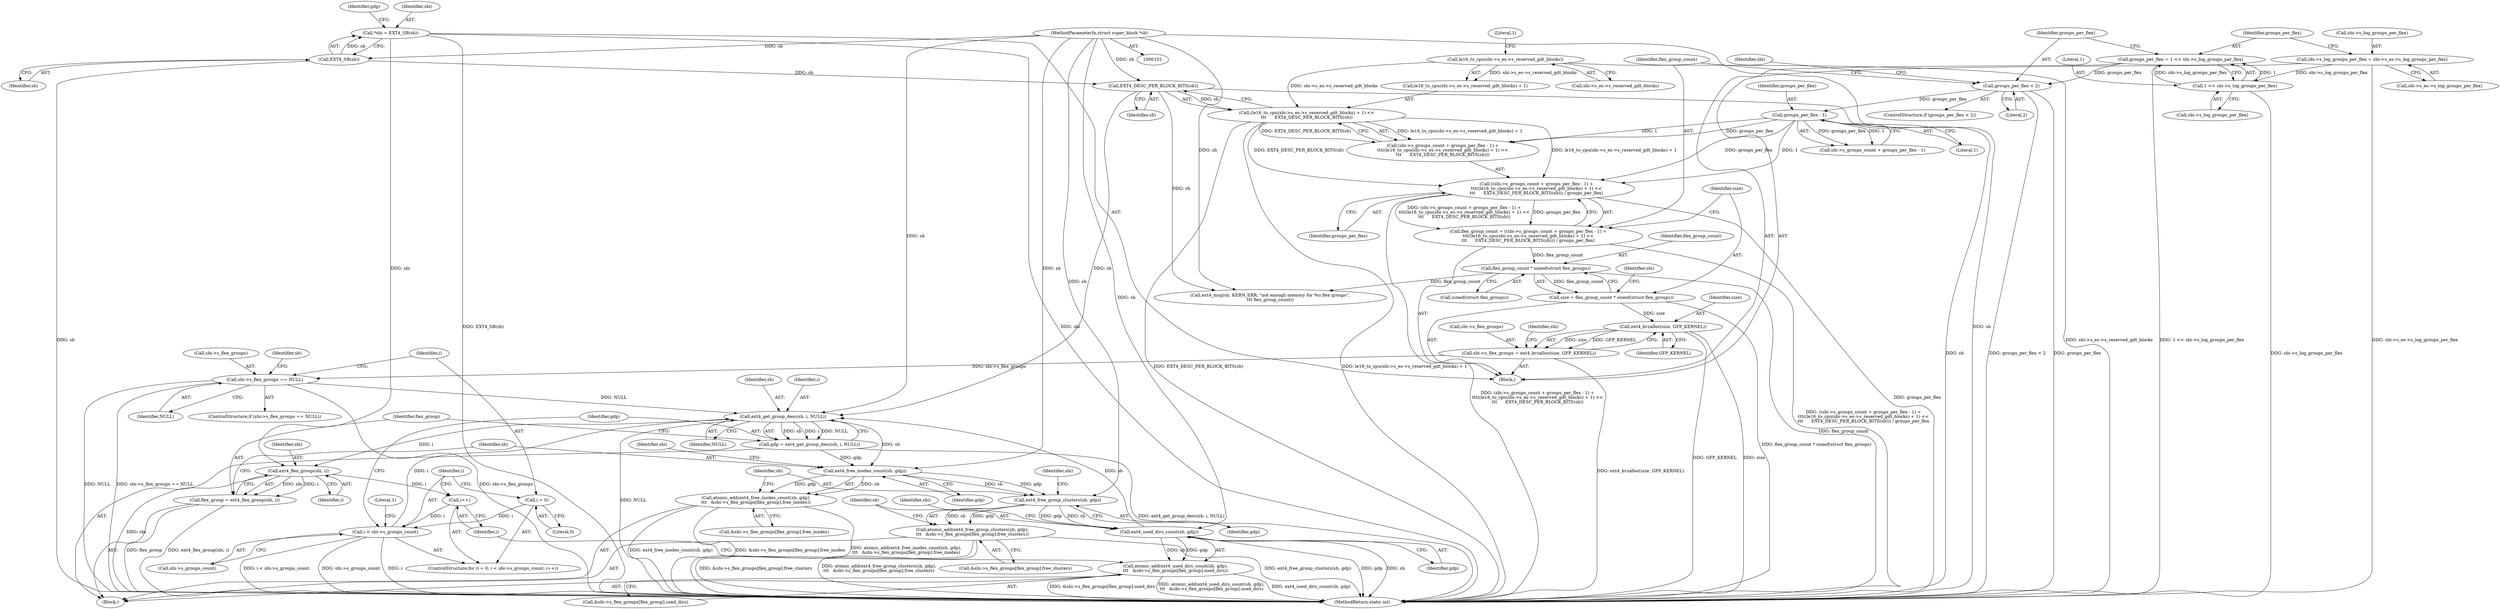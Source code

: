 digraph "1_linux_d50f2ab6f050311dbf7b8f5501b25f0bf64a439b@pointer" {
"1000212" [label="(Call,ext4_get_group_desc(sb, i, NULL))"];
"1000169" [label="(Call,EXT4_DESC_PER_BLOCK_BITS(sb))"];
"1000107" [label="(Call,EXT4_SB(sb))"];
"1000102" [label="(MethodParameterIn,struct super_block *sb)"];
"1000246" [label="(Call,ext4_used_dirs_count(sb, gdp))"];
"1000234" [label="(Call,ext4_free_group_clusters(sb, gdp))"];
"1000222" [label="(Call,ext4_free_inodes_count(sb, gdp))"];
"1000212" [label="(Call,ext4_get_group_desc(sb, i, NULL))"];
"1000202" [label="(Call,i < sbi->s_groups_count)"];
"1000199" [label="(Call,i = 0)"];
"1000207" [label="(Call,i++)"];
"1000218" [label="(Call,ext4_flex_group(sbi, i))"];
"1000105" [label="(Call,*sbi = EXT4_SB(sb))"];
"1000186" [label="(Call,sbi->s_flex_groups == NULL)"];
"1000178" [label="(Call,sbi->s_flex_groups = ext4_kvzalloc(size, GFP_KERNEL))"];
"1000182" [label="(Call,ext4_kvzalloc(size, GFP_KERNEL))"];
"1000172" [label="(Call,size = flex_group_count * sizeof(struct flex_groups))"];
"1000174" [label="(Call,flex_group_count * sizeof(struct flex_groups))"];
"1000149" [label="(Call,flex_group_count = ((sbi->s_groups_count + groups_per_flex - 1) +\n\t\t\t((le16_to_cpu(sbi->s_es->s_reserved_gdt_blocks) + 1) <<\n\t\t\t      EXT4_DESC_PER_BLOCK_BITS(sb))) / groups_per_flex)"];
"1000151" [label="(Call,((sbi->s_groups_count + groups_per_flex - 1) +\n\t\t\t((le16_to_cpu(sbi->s_es->s_reserved_gdt_blocks) + 1) <<\n\t\t\t      EXT4_DESC_PER_BLOCK_BITS(sb))) / groups_per_flex)"];
"1000157" [label="(Call,groups_per_flex - 1)"];
"1000138" [label="(Call,groups_per_flex < 2)"];
"1000130" [label="(Call,groups_per_flex = 1 << sbi->s_log_groups_per_flex)"];
"1000132" [label="(Call,1 << sbi->s_log_groups_per_flex)"];
"1000121" [label="(Call,sbi->s_log_groups_per_flex = sbi->s_es->s_log_groups_per_flex)"];
"1000160" [label="(Call,(le16_to_cpu(sbi->s_es->s_reserved_gdt_blocks) + 1) <<\n\t\t\t      EXT4_DESC_PER_BLOCK_BITS(sb))"];
"1000162" [label="(Call,le16_to_cpu(sbi->s_es->s_reserved_gdt_blocks))"];
"1000210" [label="(Call,gdp = ext4_get_group_desc(sb, i, NULL))"];
"1000221" [label="(Call,atomic_add(ext4_free_inodes_count(sb, gdp),\n\t\t\t   &sbi->s_flex_groups[flex_group].free_inodes))"];
"1000233" [label="(Call,atomic_add(ext4_free_group_clusters(sb, gdp),\n\t\t\t   &sbi->s_flex_groups[flex_group].free_clusters))"];
"1000216" [label="(Call,flex_group = ext4_flex_group(sbi, i))"];
"1000245" [label="(Call,atomic_add(ext4_used_dirs_count(sb, gdp),\n\t\t\t   &sbi->s_flex_groups[flex_group].used_dirs))"];
"1000212" [label="(Call,ext4_get_group_desc(sb, i, NULL))"];
"1000209" [label="(Block,)"];
"1000225" [label="(Call,&sbi->s_flex_groups[flex_group].free_inodes)"];
"1000208" [label="(Identifier,i)"];
"1000139" [label="(Identifier,groups_per_flex)"];
"1000253" [label="(Identifier,sbi)"];
"1000149" [label="(Call,flex_group_count = ((sbi->s_groups_count + groups_per_flex - 1) +\n\t\t\t((le16_to_cpu(sbi->s_es->s_reserved_gdt_blocks) + 1) <<\n\t\t\t      EXT4_DESC_PER_BLOCK_BITS(sb))) / groups_per_flex)"];
"1000152" [label="(Call,(sbi->s_groups_count + groups_per_flex - 1) +\n\t\t\t((le16_to_cpu(sbi->s_es->s_reserved_gdt_blocks) + 1) <<\n\t\t\t      EXT4_DESC_PER_BLOCK_BITS(sb)))"];
"1000235" [label="(Identifier,sb)"];
"1000245" [label="(Call,atomic_add(ext4_used_dirs_count(sb, gdp),\n\t\t\t   &sbi->s_flex_groups[flex_group].used_dirs))"];
"1000160" [label="(Call,(le16_to_cpu(sbi->s_es->s_reserved_gdt_blocks) + 1) <<\n\t\t\t      EXT4_DESC_PER_BLOCK_BITS(sb))"];
"1000162" [label="(Call,le16_to_cpu(sbi->s_es->s_reserved_gdt_blocks))"];
"1000133" [label="(Literal,1)"];
"1000105" [label="(Call,*sbi = EXT4_SB(sb))"];
"1000190" [label="(Identifier,NULL)"];
"1000180" [label="(Identifier,sbi)"];
"1000111" [label="(Identifier,gdp)"];
"1000258" [label="(Literal,1)"];
"1000106" [label="(Identifier,sbi)"];
"1000171" [label="(Identifier,groups_per_flex)"];
"1000172" [label="(Call,size = flex_group_count * sizeof(struct flex_groups))"];
"1000121" [label="(Call,sbi->s_log_groups_per_flex = sbi->s_es->s_log_groups_per_flex)"];
"1000201" [label="(Literal,0)"];
"1000210" [label="(Call,gdp = ext4_get_group_desc(sb, i, NULL))"];
"1000223" [label="(Identifier,sb)"];
"1000246" [label="(Call,ext4_used_dirs_count(sb, gdp))"];
"1000204" [label="(Call,sbi->s_groups_count)"];
"1000178" [label="(Call,sbi->s_flex_groups = ext4_kvzalloc(size, GFP_KERNEL))"];
"1000125" [label="(Call,sbi->s_es->s_log_groups_per_flex)"];
"1000163" [label="(Call,sbi->s_es->s_reserved_gdt_blocks)"];
"1000229" [label="(Identifier,sbi)"];
"1000213" [label="(Identifier,sb)"];
"1000186" [label="(Call,sbi->s_flex_groups == NULL)"];
"1000132" [label="(Call,1 << sbi->s_log_groups_per_flex)"];
"1000193" [label="(Identifier,sb)"];
"1000187" [label="(Call,sbi->s_flex_groups)"];
"1000248" [label="(Identifier,gdp)"];
"1000215" [label="(Identifier,NULL)"];
"1000214" [label="(Identifier,i)"];
"1000199" [label="(Call,i = 0)"];
"1000170" [label="(Identifier,sb)"];
"1000144" [label="(Identifier,sbi)"];
"1000122" [label="(Call,sbi->s_log_groups_per_flex)"];
"1000241" [label="(Identifier,sbi)"];
"1000237" [label="(Call,&sbi->s_flex_groups[flex_group].free_clusters)"];
"1000176" [label="(Call,sizeof(struct flex_groups))"];
"1000103" [label="(Block,)"];
"1000247" [label="(Identifier,sb)"];
"1000134" [label="(Call,sbi->s_log_groups_per_flex)"];
"1000218" [label="(Call,ext4_flex_group(sbi, i))"];
"1000236" [label="(Identifier,gdp)"];
"1000234" [label="(Call,ext4_free_group_clusters(sb, gdp))"];
"1000200" [label="(Identifier,i)"];
"1000211" [label="(Identifier,gdp)"];
"1000159" [label="(Literal,1)"];
"1000185" [label="(ControlStructure,if (sbi->s_flex_groups == NULL))"];
"1000168" [label="(Literal,1)"];
"1000233" [label="(Call,atomic_add(ext4_free_group_clusters(sb, gdp),\n\t\t\t   &sbi->s_flex_groups[flex_group].free_clusters))"];
"1000202" [label="(Call,i < sbi->s_groups_count)"];
"1000203" [label="(Identifier,i)"];
"1000192" [label="(Call,ext4_msg(sb, KERN_ERR, \"not enough memory for %u flex groups\",\n\t\t\t flex_group_count))"];
"1000216" [label="(Call,flex_group = ext4_flex_group(sbi, i))"];
"1000150" [label="(Identifier,flex_group_count)"];
"1000217" [label="(Identifier,flex_group)"];
"1000169" [label="(Call,EXT4_DESC_PER_BLOCK_BITS(sb))"];
"1000198" [label="(ControlStructure,for (i = 0; i < sbi->s_groups_count; i++))"];
"1000173" [label="(Identifier,size)"];
"1000158" [label="(Identifier,groups_per_flex)"];
"1000175" [label="(Identifier,flex_group_count)"];
"1000183" [label="(Identifier,size)"];
"1000140" [label="(Literal,2)"];
"1000157" [label="(Call,groups_per_flex - 1)"];
"1000153" [label="(Call,sbi->s_groups_count + groups_per_flex - 1)"];
"1000224" [label="(Identifier,gdp)"];
"1000221" [label="(Call,atomic_add(ext4_free_inodes_count(sb, gdp),\n\t\t\t   &sbi->s_flex_groups[flex_group].free_inodes))"];
"1000262" [label="(MethodReturn,static int)"];
"1000220" [label="(Identifier,i)"];
"1000249" [label="(Call,&sbi->s_flex_groups[flex_group].used_dirs)"];
"1000108" [label="(Identifier,sb)"];
"1000161" [label="(Call,le16_to_cpu(sbi->s_es->s_reserved_gdt_blocks) + 1)"];
"1000188" [label="(Identifier,sbi)"];
"1000182" [label="(Call,ext4_kvzalloc(size, GFP_KERNEL))"];
"1000137" [label="(ControlStructure,if (groups_per_flex < 2))"];
"1000131" [label="(Identifier,groups_per_flex)"];
"1000130" [label="(Call,groups_per_flex = 1 << sbi->s_log_groups_per_flex)"];
"1000151" [label="(Call,((sbi->s_groups_count + groups_per_flex - 1) +\n\t\t\t((le16_to_cpu(sbi->s_es->s_reserved_gdt_blocks) + 1) <<\n\t\t\t      EXT4_DESC_PER_BLOCK_BITS(sb))) / groups_per_flex)"];
"1000179" [label="(Call,sbi->s_flex_groups)"];
"1000174" [label="(Call,flex_group_count * sizeof(struct flex_groups))"];
"1000107" [label="(Call,EXT4_SB(sb))"];
"1000184" [label="(Identifier,GFP_KERNEL)"];
"1000207" [label="(Call,i++)"];
"1000219" [label="(Identifier,sbi)"];
"1000138" [label="(Call,groups_per_flex < 2)"];
"1000102" [label="(MethodParameterIn,struct super_block *sb)"];
"1000222" [label="(Call,ext4_free_inodes_count(sb, gdp))"];
"1000212" -> "1000210"  [label="AST: "];
"1000212" -> "1000215"  [label="CFG: "];
"1000213" -> "1000212"  [label="AST: "];
"1000214" -> "1000212"  [label="AST: "];
"1000215" -> "1000212"  [label="AST: "];
"1000210" -> "1000212"  [label="CFG: "];
"1000212" -> "1000262"  [label="DDG: NULL"];
"1000212" -> "1000210"  [label="DDG: sb"];
"1000212" -> "1000210"  [label="DDG: i"];
"1000212" -> "1000210"  [label="DDG: NULL"];
"1000169" -> "1000212"  [label="DDG: sb"];
"1000246" -> "1000212"  [label="DDG: sb"];
"1000102" -> "1000212"  [label="DDG: sb"];
"1000202" -> "1000212"  [label="DDG: i"];
"1000186" -> "1000212"  [label="DDG: NULL"];
"1000212" -> "1000218"  [label="DDG: i"];
"1000212" -> "1000222"  [label="DDG: sb"];
"1000169" -> "1000160"  [label="AST: "];
"1000169" -> "1000170"  [label="CFG: "];
"1000170" -> "1000169"  [label="AST: "];
"1000160" -> "1000169"  [label="CFG: "];
"1000169" -> "1000262"  [label="DDG: sb"];
"1000169" -> "1000160"  [label="DDG: sb"];
"1000107" -> "1000169"  [label="DDG: sb"];
"1000102" -> "1000169"  [label="DDG: sb"];
"1000169" -> "1000192"  [label="DDG: sb"];
"1000107" -> "1000105"  [label="AST: "];
"1000107" -> "1000108"  [label="CFG: "];
"1000108" -> "1000107"  [label="AST: "];
"1000105" -> "1000107"  [label="CFG: "];
"1000107" -> "1000262"  [label="DDG: sb"];
"1000107" -> "1000105"  [label="DDG: sb"];
"1000102" -> "1000107"  [label="DDG: sb"];
"1000102" -> "1000101"  [label="AST: "];
"1000102" -> "1000262"  [label="DDG: sb"];
"1000102" -> "1000192"  [label="DDG: sb"];
"1000102" -> "1000222"  [label="DDG: sb"];
"1000102" -> "1000234"  [label="DDG: sb"];
"1000102" -> "1000246"  [label="DDG: sb"];
"1000246" -> "1000245"  [label="AST: "];
"1000246" -> "1000248"  [label="CFG: "];
"1000247" -> "1000246"  [label="AST: "];
"1000248" -> "1000246"  [label="AST: "];
"1000253" -> "1000246"  [label="CFG: "];
"1000246" -> "1000262"  [label="DDG: gdp"];
"1000246" -> "1000262"  [label="DDG: sb"];
"1000246" -> "1000245"  [label="DDG: sb"];
"1000246" -> "1000245"  [label="DDG: gdp"];
"1000234" -> "1000246"  [label="DDG: sb"];
"1000234" -> "1000246"  [label="DDG: gdp"];
"1000234" -> "1000233"  [label="AST: "];
"1000234" -> "1000236"  [label="CFG: "];
"1000235" -> "1000234"  [label="AST: "];
"1000236" -> "1000234"  [label="AST: "];
"1000241" -> "1000234"  [label="CFG: "];
"1000234" -> "1000233"  [label="DDG: sb"];
"1000234" -> "1000233"  [label="DDG: gdp"];
"1000222" -> "1000234"  [label="DDG: sb"];
"1000222" -> "1000234"  [label="DDG: gdp"];
"1000222" -> "1000221"  [label="AST: "];
"1000222" -> "1000224"  [label="CFG: "];
"1000223" -> "1000222"  [label="AST: "];
"1000224" -> "1000222"  [label="AST: "];
"1000229" -> "1000222"  [label="CFG: "];
"1000222" -> "1000221"  [label="DDG: sb"];
"1000222" -> "1000221"  [label="DDG: gdp"];
"1000210" -> "1000222"  [label="DDG: gdp"];
"1000202" -> "1000198"  [label="AST: "];
"1000202" -> "1000204"  [label="CFG: "];
"1000203" -> "1000202"  [label="AST: "];
"1000204" -> "1000202"  [label="AST: "];
"1000211" -> "1000202"  [label="CFG: "];
"1000258" -> "1000202"  [label="CFG: "];
"1000202" -> "1000262"  [label="DDG: i"];
"1000202" -> "1000262"  [label="DDG: i < sbi->s_groups_count"];
"1000202" -> "1000262"  [label="DDG: sbi->s_groups_count"];
"1000199" -> "1000202"  [label="DDG: i"];
"1000207" -> "1000202"  [label="DDG: i"];
"1000199" -> "1000198"  [label="AST: "];
"1000199" -> "1000201"  [label="CFG: "];
"1000200" -> "1000199"  [label="AST: "];
"1000201" -> "1000199"  [label="AST: "];
"1000203" -> "1000199"  [label="CFG: "];
"1000207" -> "1000198"  [label="AST: "];
"1000207" -> "1000208"  [label="CFG: "];
"1000208" -> "1000207"  [label="AST: "];
"1000203" -> "1000207"  [label="CFG: "];
"1000218" -> "1000207"  [label="DDG: i"];
"1000218" -> "1000216"  [label="AST: "];
"1000218" -> "1000220"  [label="CFG: "];
"1000219" -> "1000218"  [label="AST: "];
"1000220" -> "1000218"  [label="AST: "];
"1000216" -> "1000218"  [label="CFG: "];
"1000218" -> "1000262"  [label="DDG: sbi"];
"1000218" -> "1000216"  [label="DDG: sbi"];
"1000218" -> "1000216"  [label="DDG: i"];
"1000105" -> "1000218"  [label="DDG: sbi"];
"1000105" -> "1000103"  [label="AST: "];
"1000106" -> "1000105"  [label="AST: "];
"1000111" -> "1000105"  [label="CFG: "];
"1000105" -> "1000262"  [label="DDG: EXT4_SB(sb)"];
"1000105" -> "1000262"  [label="DDG: sbi"];
"1000186" -> "1000185"  [label="AST: "];
"1000186" -> "1000190"  [label="CFG: "];
"1000187" -> "1000186"  [label="AST: "];
"1000190" -> "1000186"  [label="AST: "];
"1000193" -> "1000186"  [label="CFG: "];
"1000200" -> "1000186"  [label="CFG: "];
"1000186" -> "1000262"  [label="DDG: sbi->s_flex_groups == NULL"];
"1000186" -> "1000262"  [label="DDG: sbi->s_flex_groups"];
"1000186" -> "1000262"  [label="DDG: NULL"];
"1000178" -> "1000186"  [label="DDG: sbi->s_flex_groups"];
"1000178" -> "1000103"  [label="AST: "];
"1000178" -> "1000182"  [label="CFG: "];
"1000179" -> "1000178"  [label="AST: "];
"1000182" -> "1000178"  [label="AST: "];
"1000188" -> "1000178"  [label="CFG: "];
"1000178" -> "1000262"  [label="DDG: ext4_kvzalloc(size, GFP_KERNEL)"];
"1000182" -> "1000178"  [label="DDG: size"];
"1000182" -> "1000178"  [label="DDG: GFP_KERNEL"];
"1000182" -> "1000184"  [label="CFG: "];
"1000183" -> "1000182"  [label="AST: "];
"1000184" -> "1000182"  [label="AST: "];
"1000182" -> "1000262"  [label="DDG: GFP_KERNEL"];
"1000182" -> "1000262"  [label="DDG: size"];
"1000172" -> "1000182"  [label="DDG: size"];
"1000172" -> "1000103"  [label="AST: "];
"1000172" -> "1000174"  [label="CFG: "];
"1000173" -> "1000172"  [label="AST: "];
"1000174" -> "1000172"  [label="AST: "];
"1000180" -> "1000172"  [label="CFG: "];
"1000172" -> "1000262"  [label="DDG: flex_group_count * sizeof(struct flex_groups)"];
"1000174" -> "1000172"  [label="DDG: flex_group_count"];
"1000174" -> "1000176"  [label="CFG: "];
"1000175" -> "1000174"  [label="AST: "];
"1000176" -> "1000174"  [label="AST: "];
"1000174" -> "1000262"  [label="DDG: flex_group_count"];
"1000149" -> "1000174"  [label="DDG: flex_group_count"];
"1000174" -> "1000192"  [label="DDG: flex_group_count"];
"1000149" -> "1000103"  [label="AST: "];
"1000149" -> "1000151"  [label="CFG: "];
"1000150" -> "1000149"  [label="AST: "];
"1000151" -> "1000149"  [label="AST: "];
"1000173" -> "1000149"  [label="CFG: "];
"1000149" -> "1000262"  [label="DDG: ((sbi->s_groups_count + groups_per_flex - 1) +\n\t\t\t((le16_to_cpu(sbi->s_es->s_reserved_gdt_blocks) + 1) <<\n\t\t\t      EXT4_DESC_PER_BLOCK_BITS(sb))) / groups_per_flex"];
"1000151" -> "1000149"  [label="DDG: (sbi->s_groups_count + groups_per_flex - 1) +\n\t\t\t((le16_to_cpu(sbi->s_es->s_reserved_gdt_blocks) + 1) <<\n\t\t\t      EXT4_DESC_PER_BLOCK_BITS(sb))"];
"1000151" -> "1000149"  [label="DDG: groups_per_flex"];
"1000151" -> "1000171"  [label="CFG: "];
"1000152" -> "1000151"  [label="AST: "];
"1000171" -> "1000151"  [label="AST: "];
"1000151" -> "1000262"  [label="DDG: (sbi->s_groups_count + groups_per_flex - 1) +\n\t\t\t((le16_to_cpu(sbi->s_es->s_reserved_gdt_blocks) + 1) <<\n\t\t\t      EXT4_DESC_PER_BLOCK_BITS(sb))"];
"1000151" -> "1000262"  [label="DDG: groups_per_flex"];
"1000157" -> "1000151"  [label="DDG: groups_per_flex"];
"1000157" -> "1000151"  [label="DDG: 1"];
"1000160" -> "1000151"  [label="DDG: le16_to_cpu(sbi->s_es->s_reserved_gdt_blocks) + 1"];
"1000160" -> "1000151"  [label="DDG: EXT4_DESC_PER_BLOCK_BITS(sb)"];
"1000157" -> "1000153"  [label="AST: "];
"1000157" -> "1000159"  [label="CFG: "];
"1000158" -> "1000157"  [label="AST: "];
"1000159" -> "1000157"  [label="AST: "];
"1000153" -> "1000157"  [label="CFG: "];
"1000157" -> "1000152"  [label="DDG: groups_per_flex"];
"1000157" -> "1000152"  [label="DDG: 1"];
"1000157" -> "1000153"  [label="DDG: groups_per_flex"];
"1000157" -> "1000153"  [label="DDG: 1"];
"1000138" -> "1000157"  [label="DDG: groups_per_flex"];
"1000138" -> "1000137"  [label="AST: "];
"1000138" -> "1000140"  [label="CFG: "];
"1000139" -> "1000138"  [label="AST: "];
"1000140" -> "1000138"  [label="AST: "];
"1000144" -> "1000138"  [label="CFG: "];
"1000150" -> "1000138"  [label="CFG: "];
"1000138" -> "1000262"  [label="DDG: groups_per_flex < 2"];
"1000138" -> "1000262"  [label="DDG: groups_per_flex"];
"1000130" -> "1000138"  [label="DDG: groups_per_flex"];
"1000130" -> "1000103"  [label="AST: "];
"1000130" -> "1000132"  [label="CFG: "];
"1000131" -> "1000130"  [label="AST: "];
"1000132" -> "1000130"  [label="AST: "];
"1000139" -> "1000130"  [label="CFG: "];
"1000130" -> "1000262"  [label="DDG: 1 << sbi->s_log_groups_per_flex"];
"1000132" -> "1000130"  [label="DDG: 1"];
"1000132" -> "1000130"  [label="DDG: sbi->s_log_groups_per_flex"];
"1000132" -> "1000134"  [label="CFG: "];
"1000133" -> "1000132"  [label="AST: "];
"1000134" -> "1000132"  [label="AST: "];
"1000132" -> "1000262"  [label="DDG: sbi->s_log_groups_per_flex"];
"1000121" -> "1000132"  [label="DDG: sbi->s_log_groups_per_flex"];
"1000121" -> "1000103"  [label="AST: "];
"1000121" -> "1000125"  [label="CFG: "];
"1000122" -> "1000121"  [label="AST: "];
"1000125" -> "1000121"  [label="AST: "];
"1000131" -> "1000121"  [label="CFG: "];
"1000121" -> "1000262"  [label="DDG: sbi->s_es->s_log_groups_per_flex"];
"1000160" -> "1000152"  [label="AST: "];
"1000161" -> "1000160"  [label="AST: "];
"1000152" -> "1000160"  [label="CFG: "];
"1000160" -> "1000262"  [label="DDG: EXT4_DESC_PER_BLOCK_BITS(sb)"];
"1000160" -> "1000262"  [label="DDG: le16_to_cpu(sbi->s_es->s_reserved_gdt_blocks) + 1"];
"1000160" -> "1000152"  [label="DDG: le16_to_cpu(sbi->s_es->s_reserved_gdt_blocks) + 1"];
"1000160" -> "1000152"  [label="DDG: EXT4_DESC_PER_BLOCK_BITS(sb)"];
"1000162" -> "1000160"  [label="DDG: sbi->s_es->s_reserved_gdt_blocks"];
"1000162" -> "1000161"  [label="AST: "];
"1000162" -> "1000163"  [label="CFG: "];
"1000163" -> "1000162"  [label="AST: "];
"1000168" -> "1000162"  [label="CFG: "];
"1000162" -> "1000262"  [label="DDG: sbi->s_es->s_reserved_gdt_blocks"];
"1000162" -> "1000161"  [label="DDG: sbi->s_es->s_reserved_gdt_blocks"];
"1000210" -> "1000209"  [label="AST: "];
"1000211" -> "1000210"  [label="AST: "];
"1000217" -> "1000210"  [label="CFG: "];
"1000210" -> "1000262"  [label="DDG: ext4_get_group_desc(sb, i, NULL)"];
"1000221" -> "1000209"  [label="AST: "];
"1000221" -> "1000225"  [label="CFG: "];
"1000225" -> "1000221"  [label="AST: "];
"1000235" -> "1000221"  [label="CFG: "];
"1000221" -> "1000262"  [label="DDG: &sbi->s_flex_groups[flex_group].free_inodes"];
"1000221" -> "1000262"  [label="DDG: atomic_add(ext4_free_inodes_count(sb, gdp),\n\t\t\t   &sbi->s_flex_groups[flex_group].free_inodes)"];
"1000221" -> "1000262"  [label="DDG: ext4_free_inodes_count(sb, gdp)"];
"1000233" -> "1000209"  [label="AST: "];
"1000233" -> "1000237"  [label="CFG: "];
"1000237" -> "1000233"  [label="AST: "];
"1000247" -> "1000233"  [label="CFG: "];
"1000233" -> "1000262"  [label="DDG: &sbi->s_flex_groups[flex_group].free_clusters"];
"1000233" -> "1000262"  [label="DDG: atomic_add(ext4_free_group_clusters(sb, gdp),\n\t\t\t   &sbi->s_flex_groups[flex_group].free_clusters)"];
"1000233" -> "1000262"  [label="DDG: ext4_free_group_clusters(sb, gdp)"];
"1000216" -> "1000209"  [label="AST: "];
"1000217" -> "1000216"  [label="AST: "];
"1000223" -> "1000216"  [label="CFG: "];
"1000216" -> "1000262"  [label="DDG: flex_group"];
"1000216" -> "1000262"  [label="DDG: ext4_flex_group(sbi, i)"];
"1000245" -> "1000209"  [label="AST: "];
"1000245" -> "1000249"  [label="CFG: "];
"1000249" -> "1000245"  [label="AST: "];
"1000208" -> "1000245"  [label="CFG: "];
"1000245" -> "1000262"  [label="DDG: atomic_add(ext4_used_dirs_count(sb, gdp),\n\t\t\t   &sbi->s_flex_groups[flex_group].used_dirs)"];
"1000245" -> "1000262"  [label="DDG: ext4_used_dirs_count(sb, gdp)"];
"1000245" -> "1000262"  [label="DDG: &sbi->s_flex_groups[flex_group].used_dirs"];
}
